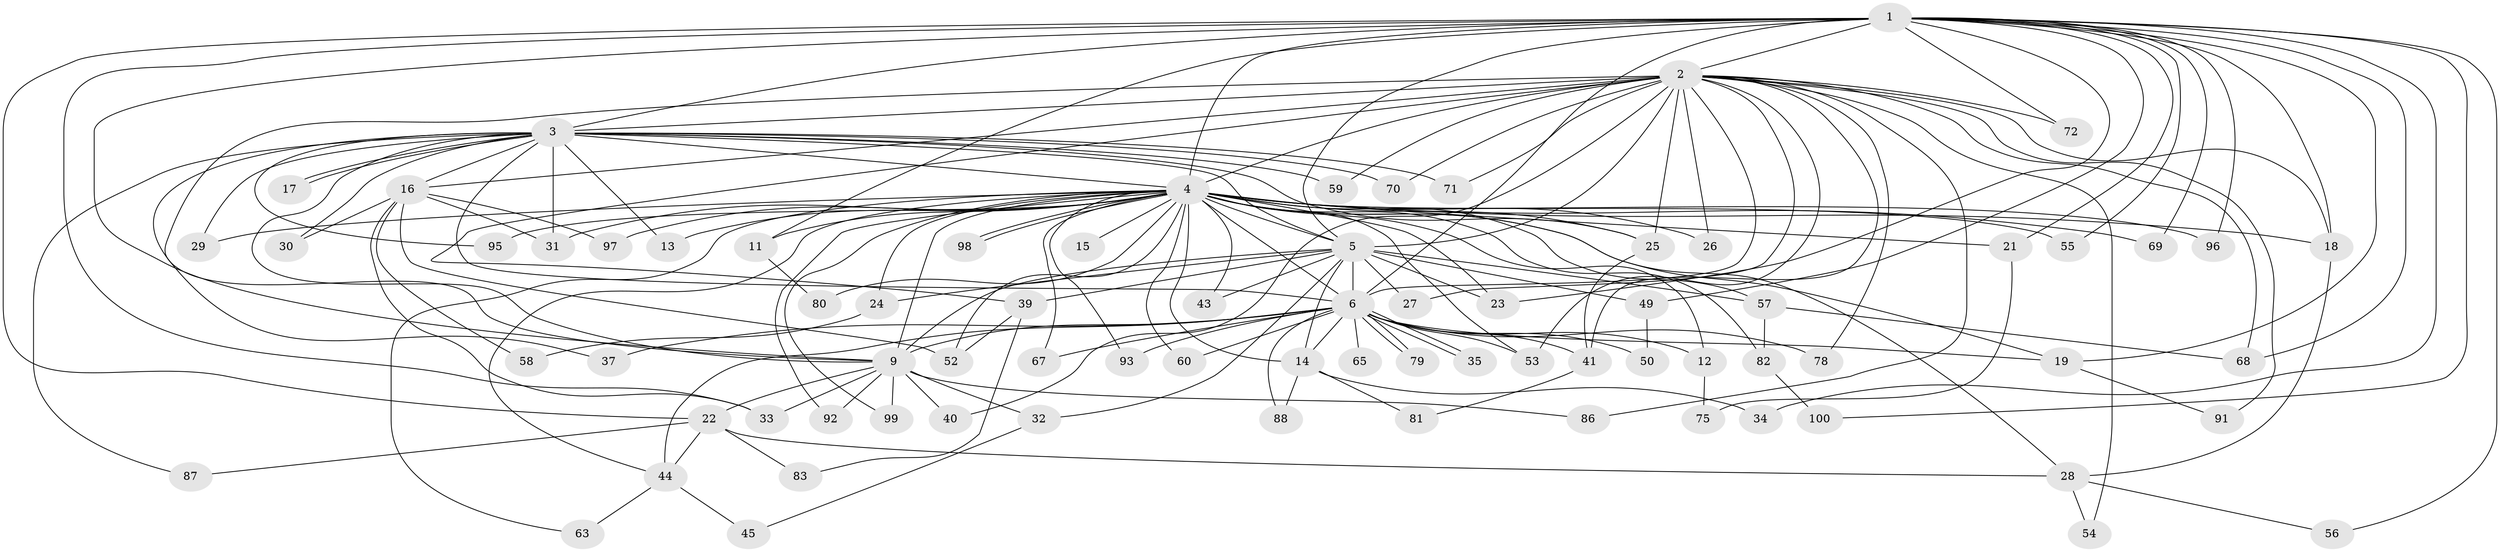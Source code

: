 // original degree distribution, {24: 0.01, 25: 0.01, 23: 0.01, 32: 0.01, 13: 0.01, 22: 0.01, 15: 0.01, 16: 0.01, 18: 0.01, 26: 0.01, 4: 0.1, 3: 0.15, 6: 0.02, 2: 0.6, 9: 0.01, 5: 0.02}
// Generated by graph-tools (version 1.1) at 2025/11/02/21/25 10:11:08]
// undirected, 76 vertices, 170 edges
graph export_dot {
graph [start="1"]
  node [color=gray90,style=filled];
  1 [super="+42"];
  2 [super="+36"];
  3 [super="+38"];
  4 [super="+10"];
  5 [super="+8"];
  6 [super="+7"];
  9 [super="+20"];
  11 [super="+51"];
  12 [super="+94"];
  13 [super="+73"];
  14 [super="+47"];
  15;
  16 [super="+77"];
  17;
  18 [super="+62"];
  19 [super="+74"];
  21;
  22 [super="+64"];
  23 [super="+89"];
  24;
  25;
  26;
  27;
  28 [super="+48"];
  29;
  30;
  31;
  32 [super="+61"];
  33 [super="+66"];
  34;
  35;
  37;
  39 [super="+85"];
  40;
  41 [super="+46"];
  43;
  44;
  45;
  49;
  50;
  52;
  53 [super="+90"];
  54;
  55 [super="+84"];
  56;
  57 [super="+76"];
  58;
  59;
  60;
  63;
  65;
  67;
  68;
  69;
  70;
  71;
  72;
  75;
  78;
  79;
  80;
  81;
  82;
  83;
  86;
  87;
  88;
  91;
  92;
  93;
  95;
  96;
  97;
  98;
  99;
  100;
  1 -- 2;
  1 -- 3;
  1 -- 4 [weight=2];
  1 -- 5 [weight=3];
  1 -- 6 [weight=2];
  1 -- 9;
  1 -- 18;
  1 -- 19;
  1 -- 21;
  1 -- 22;
  1 -- 33;
  1 -- 34;
  1 -- 49;
  1 -- 55;
  1 -- 68;
  1 -- 69;
  1 -- 96;
  1 -- 100;
  1 -- 23;
  1 -- 56;
  1 -- 72;
  1 -- 11;
  2 -- 3;
  2 -- 4 [weight=2];
  2 -- 5 [weight=2];
  2 -- 6 [weight=2];
  2 -- 9;
  2 -- 16 [weight=2];
  2 -- 26;
  2 -- 27;
  2 -- 39;
  2 -- 41;
  2 -- 53;
  2 -- 54;
  2 -- 59;
  2 -- 68;
  2 -- 72;
  2 -- 78;
  2 -- 86;
  2 -- 91;
  2 -- 70;
  2 -- 71;
  2 -- 40;
  2 -- 25;
  2 -- 18;
  3 -- 4 [weight=2];
  3 -- 5 [weight=2];
  3 -- 6 [weight=2];
  3 -- 9;
  3 -- 13;
  3 -- 16;
  3 -- 17;
  3 -- 17;
  3 -- 25;
  3 -- 29;
  3 -- 30;
  3 -- 37;
  3 -- 59;
  3 -- 70;
  3 -- 71;
  3 -- 87;
  3 -- 95;
  3 -- 31;
  4 -- 5 [weight=4];
  4 -- 6 [weight=4];
  4 -- 9 [weight=2];
  4 -- 11 [weight=2];
  4 -- 12 [weight=2];
  4 -- 13 [weight=2];
  4 -- 19;
  4 -- 21;
  4 -- 23;
  4 -- 24;
  4 -- 25;
  4 -- 26;
  4 -- 31;
  4 -- 52;
  4 -- 57;
  4 -- 63;
  4 -- 82;
  4 -- 95;
  4 -- 97;
  4 -- 98;
  4 -- 98;
  4 -- 99;
  4 -- 67;
  4 -- 69;
  4 -- 15;
  4 -- 80;
  4 -- 18;
  4 -- 92;
  4 -- 93;
  4 -- 29;
  4 -- 96;
  4 -- 43;
  4 -- 44;
  4 -- 53;
  4 -- 55 [weight=2];
  4 -- 60;
  4 -- 28;
  4 -- 14;
  5 -- 6 [weight=4];
  5 -- 9 [weight=3];
  5 -- 14;
  5 -- 27;
  5 -- 43;
  5 -- 49;
  5 -- 32;
  5 -- 39;
  5 -- 23;
  5 -- 24;
  5 -- 57;
  6 -- 9 [weight=2];
  6 -- 14;
  6 -- 35;
  6 -- 35;
  6 -- 37;
  6 -- 41;
  6 -- 50;
  6 -- 67;
  6 -- 78;
  6 -- 79;
  6 -- 79;
  6 -- 88;
  6 -- 93;
  6 -- 65;
  6 -- 44;
  6 -- 60;
  6 -- 12;
  6 -- 53;
  6 -- 19;
  9 -- 22;
  9 -- 32 [weight=2];
  9 -- 33;
  9 -- 40;
  9 -- 86;
  9 -- 92;
  9 -- 99;
  11 -- 80;
  12 -- 75;
  14 -- 34;
  14 -- 81;
  14 -- 88;
  16 -- 30;
  16 -- 31;
  16 -- 52;
  16 -- 58;
  16 -- 97;
  16 -- 33;
  18 -- 28;
  19 -- 91;
  21 -- 75;
  22 -- 28;
  22 -- 83;
  22 -- 87;
  22 -- 44;
  24 -- 58;
  25 -- 41;
  28 -- 54;
  28 -- 56;
  32 -- 45;
  39 -- 83;
  39 -- 52;
  41 -- 81;
  44 -- 45;
  44 -- 63;
  49 -- 50;
  57 -- 82;
  57 -- 68;
  82 -- 100;
}
